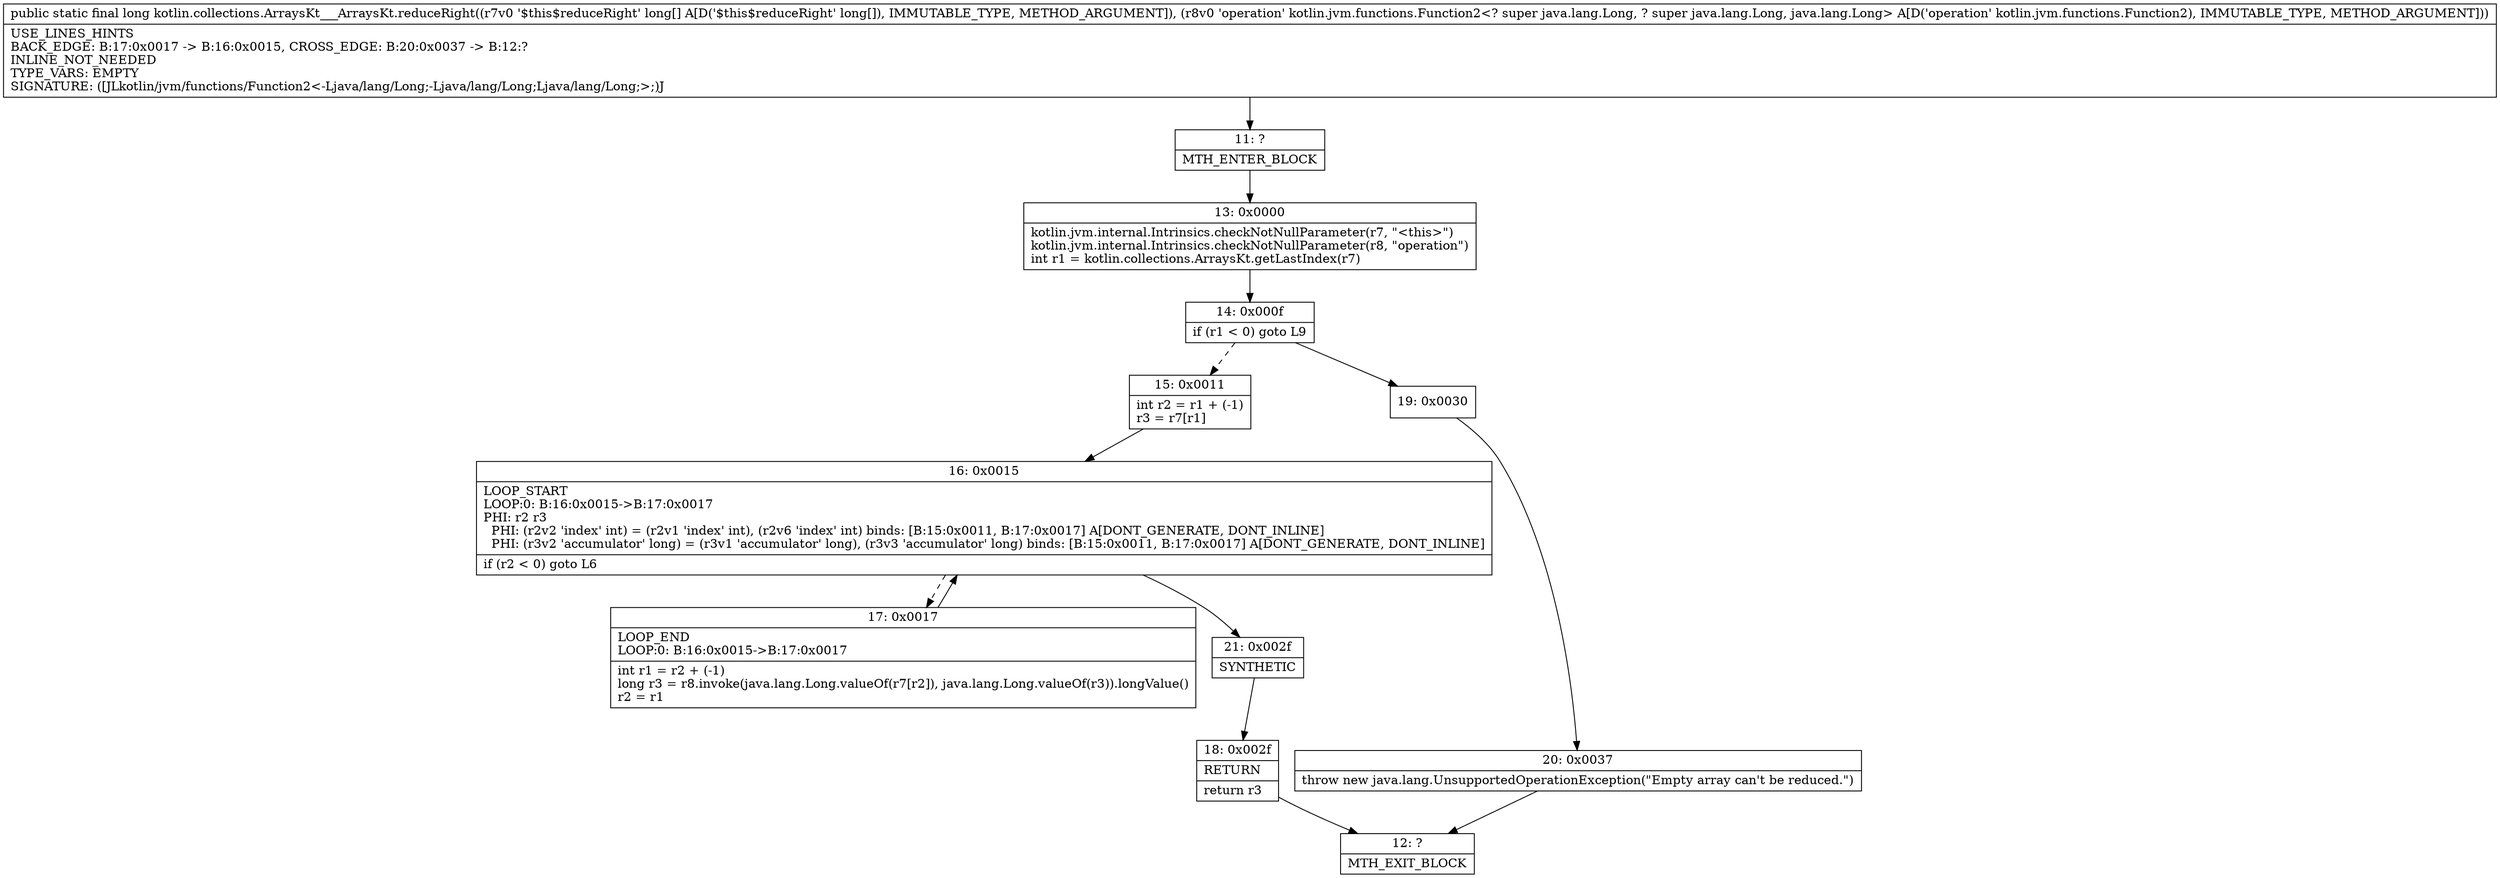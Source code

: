 digraph "CFG forkotlin.collections.ArraysKt___ArraysKt.reduceRight([JLkotlin\/jvm\/functions\/Function2;)J" {
Node_11 [shape=record,label="{11\:\ ?|MTH_ENTER_BLOCK\l}"];
Node_13 [shape=record,label="{13\:\ 0x0000|kotlin.jvm.internal.Intrinsics.checkNotNullParameter(r7, \"\<this\>\")\lkotlin.jvm.internal.Intrinsics.checkNotNullParameter(r8, \"operation\")\lint r1 = kotlin.collections.ArraysKt.getLastIndex(r7)\l}"];
Node_14 [shape=record,label="{14\:\ 0x000f|if (r1 \< 0) goto L9\l}"];
Node_15 [shape=record,label="{15\:\ 0x0011|int r2 = r1 + (\-1)\lr3 = r7[r1]\l}"];
Node_16 [shape=record,label="{16\:\ 0x0015|LOOP_START\lLOOP:0: B:16:0x0015\-\>B:17:0x0017\lPHI: r2 r3 \l  PHI: (r2v2 'index' int) = (r2v1 'index' int), (r2v6 'index' int) binds: [B:15:0x0011, B:17:0x0017] A[DONT_GENERATE, DONT_INLINE]\l  PHI: (r3v2 'accumulator' long) = (r3v1 'accumulator' long), (r3v3 'accumulator' long) binds: [B:15:0x0011, B:17:0x0017] A[DONT_GENERATE, DONT_INLINE]\l|if (r2 \< 0) goto L6\l}"];
Node_17 [shape=record,label="{17\:\ 0x0017|LOOP_END\lLOOP:0: B:16:0x0015\-\>B:17:0x0017\l|int r1 = r2 + (\-1)\llong r3 = r8.invoke(java.lang.Long.valueOf(r7[r2]), java.lang.Long.valueOf(r3)).longValue()\lr2 = r1\l}"];
Node_21 [shape=record,label="{21\:\ 0x002f|SYNTHETIC\l}"];
Node_18 [shape=record,label="{18\:\ 0x002f|RETURN\l|return r3\l}"];
Node_12 [shape=record,label="{12\:\ ?|MTH_EXIT_BLOCK\l}"];
Node_19 [shape=record,label="{19\:\ 0x0030}"];
Node_20 [shape=record,label="{20\:\ 0x0037|throw new java.lang.UnsupportedOperationException(\"Empty array can't be reduced.\")\l}"];
MethodNode[shape=record,label="{public static final long kotlin.collections.ArraysKt___ArraysKt.reduceRight((r7v0 '$this$reduceRight' long[] A[D('$this$reduceRight' long[]), IMMUTABLE_TYPE, METHOD_ARGUMENT]), (r8v0 'operation' kotlin.jvm.functions.Function2\<? super java.lang.Long, ? super java.lang.Long, java.lang.Long\> A[D('operation' kotlin.jvm.functions.Function2), IMMUTABLE_TYPE, METHOD_ARGUMENT]))  | USE_LINES_HINTS\lBACK_EDGE: B:17:0x0017 \-\> B:16:0x0015, CROSS_EDGE: B:20:0x0037 \-\> B:12:?\lINLINE_NOT_NEEDED\lTYPE_VARS: EMPTY\lSIGNATURE: ([JLkotlin\/jvm\/functions\/Function2\<\-Ljava\/lang\/Long;\-Ljava\/lang\/Long;Ljava\/lang\/Long;\>;)J\l}"];
MethodNode -> Node_11;Node_11 -> Node_13;
Node_13 -> Node_14;
Node_14 -> Node_15[style=dashed];
Node_14 -> Node_19;
Node_15 -> Node_16;
Node_16 -> Node_17[style=dashed];
Node_16 -> Node_21;
Node_17 -> Node_16;
Node_21 -> Node_18;
Node_18 -> Node_12;
Node_19 -> Node_20;
Node_20 -> Node_12;
}


